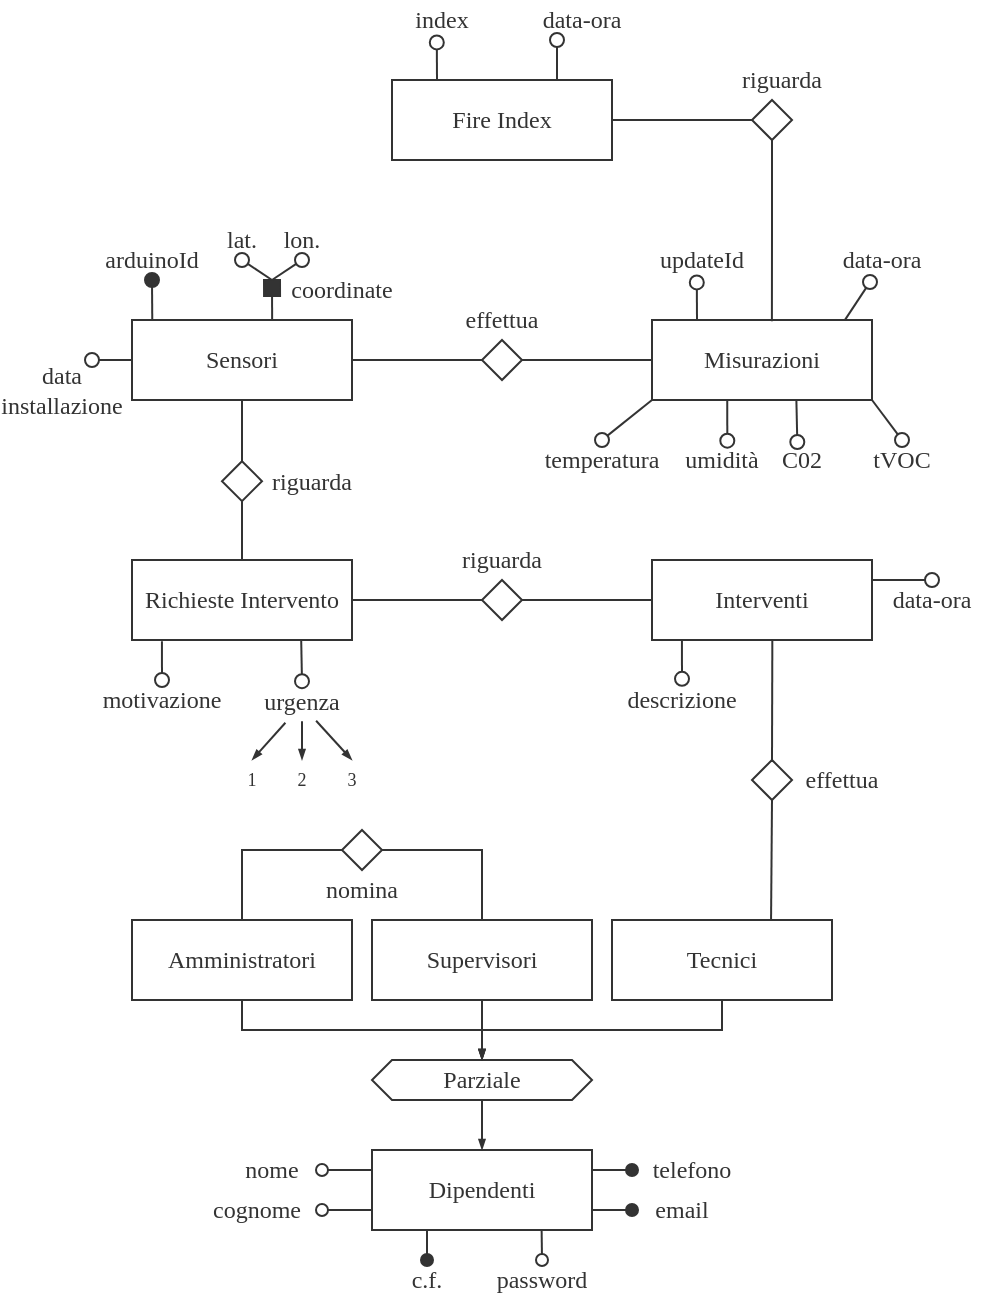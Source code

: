 <mxfile version="13.9.5" type="device"><diagram id="EmNX-j8E7ou8XOHz1LRe" name="Page-1"><mxGraphModel dx="276" dy="160" grid="1" gridSize="10" guides="1" tooltips="1" connect="1" arrows="1" fold="1" page="1" pageScale="1" pageWidth="827" pageHeight="1169" math="0" shadow="0"><root><mxCell id="0"/><mxCell id="1" parent="0"/><mxCell id="hoLXm70MXZEOUsilYHM7-2" style="edgeStyle=orthogonalEdgeStyle;orthogonalLoop=1;jettySize=auto;html=1;exitX=0.274;exitY=0.006;exitDx=0;exitDy=0;fontFamily=Nunito;fontSource=https%3A%2F%2Ffonts.googleapis.com%2Fcss%3Ffamily%3DNunito;endArrow=oval;endFill=1;exitPerimeter=0;entryX=0.5;entryY=1;entryDx=0;entryDy=0;endSize=7;fontColor=#333333;strokeColor=#333333;" edge="1" parent="1" target="hoLXm70MXZEOUsilYHM7-3"><mxGeometry relative="1" as="geometry"><mxPoint x="230" y="300" as="targetPoint"/><mxPoint x="230.14" y="320.24" as="sourcePoint"/><Array as="points"/></mxGeometry></mxCell><mxCell id="hoLXm70MXZEOUsilYHM7-5" style="rounded=0;orthogonalLoop=1;jettySize=auto;html=1;exitX=0.637;exitY=0.007;exitDx=0;exitDy=0;endArrow=box;endFill=1;endSize=6;fontFamily=Nunito;fontSource=https%3A%2F%2Ffonts.googleapis.com%2Fcss%3Ffamily%3DNunito;fontColor=#333333;strokeColor=#333333;exitPerimeter=0;startFill=1;" edge="1" parent="1" source="hoLXm70MXZEOUsilYHM7-1"><mxGeometry relative="1" as="geometry"><mxPoint x="287.49" y="320" as="sourcePoint"/><mxPoint x="290" y="300" as="targetPoint"/></mxGeometry></mxCell><mxCell id="hoLXm70MXZEOUsilYHM7-79" style="edgeStyle=elbowEdgeStyle;rounded=0;orthogonalLoop=1;jettySize=auto;elbow=vertical;html=1;exitX=1;exitY=0.5;exitDx=0;exitDy=0;entryX=0;entryY=0.5;entryDx=0;entryDy=0;endArrow=none;endFill=0;endSize=3;strokeColor=#333333;fontFamily=Nunito;fontSource=https%3A%2F%2Ffonts.googleapis.com%2Fcss%3Ffamily%3DNunito;fontSize=12;fontColor=#333333;" edge="1" parent="1" source="hoLXm70MXZEOUsilYHM7-1" target="hoLXm70MXZEOUsilYHM7-74"><mxGeometry relative="1" as="geometry"/></mxCell><mxCell id="hoLXm70MXZEOUsilYHM7-1" value="Sensori" style="whiteSpace=wrap;html=1;fillColor=none;fontFamily=Nunito;fontSource=https%3A%2F%2Ffonts.googleapis.com%2Fcss%3Ffamily%3DNunito;fontColor=#333333;strokeColor=#333333;" vertex="1" parent="1"><mxGeometry x="220" y="320" width="110" height="40" as="geometry"/></mxCell><mxCell id="hoLXm70MXZEOUsilYHM7-3" value="arduinoId" style="text;html=1;fillColor=none;align=center;verticalAlign=middle;whiteSpace=wrap;rounded=0;fontFamily=Nunito;fontSource=https%3A%2F%2Ffonts.googleapis.com%2Fcss%3Ffamily%3DNunito;fontColor=#333333;" vertex="1" parent="1"><mxGeometry x="210" y="280" width="40" height="20" as="geometry"/></mxCell><mxCell id="hoLXm70MXZEOUsilYHM7-11" style="rounded=0;orthogonalLoop=1;jettySize=auto;html=1;entryX=0.5;entryY=1;entryDx=0;entryDy=0;endArrow=oval;endFill=0;endSize=7;strokeColor=#333333;fontFamily=Nunito;fontSource=https%3A%2F%2Ffonts.googleapis.com%2Fcss%3Ffamily%3DNunito;fontColor=#333333;" edge="1" parent="1" target="hoLXm70MXZEOUsilYHM7-8"><mxGeometry relative="1" as="geometry"><mxPoint x="290" y="300" as="sourcePoint"/></mxGeometry></mxCell><mxCell id="hoLXm70MXZEOUsilYHM7-12" style="rounded=0;orthogonalLoop=1;jettySize=auto;html=1;entryX=0.5;entryY=1;entryDx=0;entryDy=0;endArrow=oval;endFill=0;endSize=7;strokeColor=#333333;fontFamily=Nunito;fontSource=https%3A%2F%2Ffonts.googleapis.com%2Fcss%3Ffamily%3DNunito;fontColor=#333333;" edge="1" parent="1" target="hoLXm70MXZEOUsilYHM7-9"><mxGeometry relative="1" as="geometry"><mxPoint x="290" y="300" as="sourcePoint"/></mxGeometry></mxCell><mxCell id="hoLXm70MXZEOUsilYHM7-4" value="coordinate" style="text;html=1;fillColor=none;align=center;verticalAlign=middle;whiteSpace=wrap;rounded=0;fontFamily=Nunito;fontSource=https%3A%2F%2Ffonts.googleapis.com%2Fcss%3Ffamily%3DNunito;fontColor=#333333;" vertex="1" parent="1"><mxGeometry x="290" y="290" width="70" height="30" as="geometry"/></mxCell><mxCell id="hoLXm70MXZEOUsilYHM7-8" value="lat." style="text;html=1;fillColor=none;align=center;verticalAlign=middle;whiteSpace=wrap;rounded=0;fontFamily=Nunito;fontSource=https%3A%2F%2Ffonts.googleapis.com%2Fcss%3Ffamily%3DNunito;fontColor=#333333;" vertex="1" parent="1"><mxGeometry x="260" y="270" width="30" height="20" as="geometry"/></mxCell><mxCell id="hoLXm70MXZEOUsilYHM7-9" value="lon." style="text;html=1;fillColor=none;align=center;verticalAlign=middle;whiteSpace=wrap;rounded=0;fontFamily=Nunito;fontSource=https%3A%2F%2Ffonts.googleapis.com%2Fcss%3Ffamily%3DNunito;fontColor=#333333;" vertex="1" parent="1"><mxGeometry x="290" y="270" width="30" height="20" as="geometry"/></mxCell><mxCell id="hoLXm70MXZEOUsilYHM7-13" style="edgeStyle=orthogonalEdgeStyle;orthogonalLoop=1;jettySize=auto;html=1;exitX=0;exitY=0.5;exitDx=0;exitDy=0;fontFamily=Nunito;fontSource=https%3A%2F%2Ffonts.googleapis.com%2Fcss%3Ffamily%3DNunito;endArrow=oval;endFill=0;endSize=7;fontColor=#333333;strokeColor=#333333;" edge="1" parent="1" source="hoLXm70MXZEOUsilYHM7-1"><mxGeometry relative="1" as="geometry"><mxPoint x="200" y="340" as="targetPoint"/><mxPoint x="240.14" y="330.24" as="sourcePoint"/><Array as="points"/></mxGeometry></mxCell><mxCell id="hoLXm70MXZEOUsilYHM7-14" value="data installazione" style="text;html=1;fillColor=none;align=center;verticalAlign=middle;whiteSpace=wrap;rounded=0;fontFamily=Nunito;fontSource=https%3A%2F%2Ffonts.googleapis.com%2Fcss%3Ffamily%3DNunito;fontColor=#333333;" vertex="1" parent="1"><mxGeometry x="160" y="340" width="50" height="30" as="geometry"/></mxCell><mxCell id="hoLXm70MXZEOUsilYHM7-24" style="edgeStyle=none;rounded=0;orthogonalLoop=1;jettySize=auto;html=1;exitX=0.838;exitY=0.99;exitDx=0;exitDy=0;entryX=0.453;entryY=0.05;entryDx=0;entryDy=0;entryPerimeter=0;endArrow=oval;endFill=0;endSize=7;strokeColor=#333333;fontFamily=Nunito;fontSource=https%3A%2F%2Ffonts.googleapis.com%2Fcss%3Ffamily%3DNunito;fontColor=#333333;exitPerimeter=0;" edge="1" parent="1" target="hoLXm70MXZEOUsilYHM7-21"><mxGeometry relative="1" as="geometry"><mxPoint x="552.18" y="359.6" as="sourcePoint"/></mxGeometry></mxCell><mxCell id="hoLXm70MXZEOUsilYHM7-25" style="edgeStyle=none;rounded=0;orthogonalLoop=1;jettySize=auto;html=1;exitX=0.433;exitY=0.999;exitDx=0;exitDy=0;entryX=0.553;entryY=0.017;entryDx=0;entryDy=0;entryPerimeter=0;endArrow=oval;endFill=0;endSize=7;strokeColor=#333333;fontFamily=Nunito;fontSource=https%3A%2F%2Ffonts.googleapis.com%2Fcss%3Ffamily%3DNunito;fontColor=#333333;exitPerimeter=0;" edge="1" parent="1" target="hoLXm70MXZEOUsilYHM7-20"><mxGeometry relative="1" as="geometry"><mxPoint x="517.63" y="359.96" as="sourcePoint"/></mxGeometry></mxCell><mxCell id="hoLXm70MXZEOUsilYHM7-31" style="edgeStyle=none;rounded=0;orthogonalLoop=1;jettySize=auto;html=1;exitX=0;exitY=1;exitDx=0;exitDy=0;entryX=0.5;entryY=0;entryDx=0;entryDy=0;endArrow=oval;endFill=0;endSize=7;strokeColor=#333333;fontFamily=Nunito;fontSource=https%3A%2F%2Ffonts.googleapis.com%2Fcss%3Ffamily%3DNunito;fontColor=#333333;" edge="1" parent="1" source="hoLXm70MXZEOUsilYHM7-15" target="hoLXm70MXZEOUsilYHM7-19"><mxGeometry relative="1" as="geometry"/></mxCell><mxCell id="hoLXm70MXZEOUsilYHM7-32" style="edgeStyle=none;rounded=0;orthogonalLoop=1;jettySize=auto;html=1;exitX=1;exitY=1;exitDx=0;exitDy=0;entryX=0.5;entryY=0;entryDx=0;entryDy=0;endArrow=oval;endFill=0;endSize=7;strokeColor=#333333;fontFamily=Nunito;fontSource=https%3A%2F%2Ffonts.googleapis.com%2Fcss%3Ffamily%3DNunito;fontColor=#333333;" edge="1" parent="1" source="hoLXm70MXZEOUsilYHM7-15" target="hoLXm70MXZEOUsilYHM7-22"><mxGeometry relative="1" as="geometry"/></mxCell><mxCell id="hoLXm70MXZEOUsilYHM7-33" style="edgeStyle=none;rounded=0;orthogonalLoop=1;jettySize=auto;html=1;exitX=0.75;exitY=0;exitDx=0;exitDy=0;entryX=0.448;entryY=1.06;entryDx=0;entryDy=0;entryPerimeter=0;endArrow=oval;endFill=0;endSize=7;strokeColor=#333333;fontFamily=Nunito;fontSource=https%3A%2F%2Ffonts.googleapis.com%2Fcss%3Ffamily%3DNunito;fontColor=#333333;" edge="1" parent="1" target="hoLXm70MXZEOUsilYHM7-29"><mxGeometry relative="1" as="geometry"><mxPoint x="502.5" y="320" as="sourcePoint"/></mxGeometry></mxCell><mxCell id="hoLXm70MXZEOUsilYHM7-36" style="edgeStyle=none;rounded=0;orthogonalLoop=1;jettySize=auto;html=1;exitX=0.878;exitY=-0.005;exitDx=0;exitDy=0;endArrow=oval;endFill=0;endSize=7;strokeColor=#333333;fontFamily=Nunito;fontSource=https%3A%2F%2Ffonts.googleapis.com%2Fcss%3Ffamily%3DNunito;fontColor=#333333;exitPerimeter=0;" edge="1" parent="1" source="hoLXm70MXZEOUsilYHM7-15"><mxGeometry relative="1" as="geometry"><mxPoint x="587.5" y="320" as="sourcePoint"/><mxPoint x="589" y="301" as="targetPoint"/></mxGeometry></mxCell><mxCell id="hoLXm70MXZEOUsilYHM7-15" value="Misurazioni" style="whiteSpace=wrap;html=1;fillColor=none;fontFamily=Nunito;fontSource=https%3A%2F%2Ffonts.googleapis.com%2Fcss%3Ffamily%3DNunito;fontColor=#333333;strokeColor=#333333;" vertex="1" parent="1"><mxGeometry x="480" y="320" width="110" height="40" as="geometry"/></mxCell><mxCell id="hoLXm70MXZEOUsilYHM7-17" value="data-ora" style="text;html=1;fillColor=none;align=center;verticalAlign=middle;whiteSpace=wrap;rounded=0;fontFamily=Nunito;fontSource=https%3A%2F%2Ffonts.googleapis.com%2Fcss%3Ffamily%3DNunito;fontColor=#333333;" vertex="1" parent="1"><mxGeometry x="560" y="280" width="70" height="20" as="geometry"/></mxCell><mxCell id="hoLXm70MXZEOUsilYHM7-19" value="temperatura" style="text;html=1;fillColor=none;align=center;verticalAlign=middle;whiteSpace=wrap;rounded=0;fontFamily=Nunito;fontSource=https%3A%2F%2Ffonts.googleapis.com%2Fcss%3Ffamily%3DNunito;fontColor=#333333;" vertex="1" parent="1"><mxGeometry x="430" y="380" width="50" height="20" as="geometry"/></mxCell><mxCell id="hoLXm70MXZEOUsilYHM7-20" value="umidità" style="text;html=1;fillColor=none;align=center;verticalAlign=middle;whiteSpace=wrap;rounded=0;fontFamily=Nunito;fontSource=https%3A%2F%2Ffonts.googleapis.com%2Fcss%3Ffamily%3DNunito;fontColor=#333333;" vertex="1" parent="1"><mxGeometry x="490" y="380" width="50" height="20" as="geometry"/></mxCell><mxCell id="hoLXm70MXZEOUsilYHM7-21" value="C02" style="text;html=1;fillColor=none;align=center;verticalAlign=middle;whiteSpace=wrap;rounded=0;fontFamily=Nunito;fontSource=https%3A%2F%2Ffonts.googleapis.com%2Fcss%3Ffamily%3DNunito;fontColor=#333333;" vertex="1" parent="1"><mxGeometry x="530" y="380" width="50" height="20" as="geometry"/></mxCell><mxCell id="hoLXm70MXZEOUsilYHM7-22" value="tVOC" style="text;html=1;fillColor=none;align=center;verticalAlign=middle;whiteSpace=wrap;rounded=0;fontFamily=Nunito;fontSource=https%3A%2F%2Ffonts.googleapis.com%2Fcss%3Ffamily%3DNunito;fontColor=#333333;" vertex="1" parent="1"><mxGeometry x="580" y="380" width="50" height="20" as="geometry"/></mxCell><mxCell id="hoLXm70MXZEOUsilYHM7-29" value="updateId" style="text;html=1;fillColor=none;align=center;verticalAlign=middle;whiteSpace=wrap;rounded=0;fontFamily=Nunito;fontSource=https%3A%2F%2Ffonts.googleapis.com%2Fcss%3Ffamily%3DNunito;fontColor=#333333;" vertex="1" parent="1"><mxGeometry x="480" y="280" width="50" height="20" as="geometry"/></mxCell><mxCell id="hoLXm70MXZEOUsilYHM7-42" style="edgeStyle=none;rounded=0;orthogonalLoop=1;jettySize=auto;html=1;exitX=0.136;exitY=1.015;exitDx=0;exitDy=0;entryX=0.5;entryY=0;entryDx=0;entryDy=0;endArrow=oval;endFill=0;endSize=7;strokeColor=#333333;fontFamily=Nunito;fontSource=https%3A%2F%2Ffonts.googleapis.com%2Fcss%3Ffamily%3DNunito;fontColor=#333333;exitPerimeter=0;" edge="1" parent="1" source="hoLXm70MXZEOUsilYHM7-38" target="hoLXm70MXZEOUsilYHM7-40"><mxGeometry relative="1" as="geometry"/></mxCell><mxCell id="hoLXm70MXZEOUsilYHM7-43" style="edgeStyle=none;rounded=0;orthogonalLoop=1;jettySize=auto;html=1;exitX=0.86;exitY=0.985;exitDx=0;exitDy=0;entryX=0.5;entryY=0;entryDx=0;entryDy=0;endArrow=oval;endFill=0;endSize=7;strokeColor=#333333;fontFamily=Nunito;fontSource=https%3A%2F%2Ffonts.googleapis.com%2Fcss%3Ffamily%3DNunito;fontColor=#333333;exitPerimeter=0;" edge="1" parent="1" target="hoLXm70MXZEOUsilYHM7-41"><mxGeometry relative="1" as="geometry"><mxPoint x="304.6" y="480" as="sourcePoint"/></mxGeometry></mxCell><mxCell id="hoLXm70MXZEOUsilYHM7-81" style="edgeStyle=elbowEdgeStyle;rounded=0;orthogonalLoop=1;jettySize=auto;elbow=vertical;html=1;exitX=1;exitY=0.5;exitDx=0;exitDy=0;entryX=0;entryY=0.5;entryDx=0;entryDy=0;endArrow=none;endFill=0;endSize=3;strokeColor=#333333;fontFamily=Nunito;fontSource=https%3A%2F%2Ffonts.googleapis.com%2Fcss%3Ffamily%3DNunito;fontSize=12;fontColor=#333333;" edge="1" parent="1" source="hoLXm70MXZEOUsilYHM7-38" target="hoLXm70MXZEOUsilYHM7-73"><mxGeometry relative="1" as="geometry"/></mxCell><mxCell id="hoLXm70MXZEOUsilYHM7-83" style="edgeStyle=elbowEdgeStyle;rounded=0;orthogonalLoop=1;jettySize=auto;elbow=vertical;html=1;exitX=0.5;exitY=0;exitDx=0;exitDy=0;entryX=0.5;entryY=1;entryDx=0;entryDy=0;endArrow=none;endFill=0;endSize=3;strokeColor=#333333;fontFamily=Nunito;fontSource=https%3A%2F%2Ffonts.googleapis.com%2Fcss%3Ffamily%3DNunito;fontSize=12;fontColor=#333333;" edge="1" parent="1" source="hoLXm70MXZEOUsilYHM7-38" target="hoLXm70MXZEOUsilYHM7-75"><mxGeometry relative="1" as="geometry"/></mxCell><mxCell id="hoLXm70MXZEOUsilYHM7-38" value="Richieste Intervento" style="whiteSpace=wrap;html=1;fillColor=none;fontFamily=Nunito;fontSource=https%3A%2F%2Ffonts.googleapis.com%2Fcss%3Ffamily%3DNunito;fontColor=#333333;strokeColor=#333333;" vertex="1" parent="1"><mxGeometry x="220" y="440" width="110" height="40" as="geometry"/></mxCell><mxCell id="hoLXm70MXZEOUsilYHM7-86" style="rounded=0;orthogonalLoop=1;jettySize=auto;elbow=vertical;html=1;exitX=1;exitY=0.25;exitDx=0;exitDy=0;endArrow=oval;endFill=0;endSize=7;strokeColor=#333333;fontFamily=Nunito;fontSource=https%3A%2F%2Ffonts.googleapis.com%2Fcss%3Ffamily%3DNunito;fontSize=12;fontColor=#333333;" edge="1" parent="1" source="hoLXm70MXZEOUsilYHM7-39"><mxGeometry relative="1" as="geometry"><mxPoint x="620" y="450" as="targetPoint"/></mxGeometry></mxCell><mxCell id="hoLXm70MXZEOUsilYHM7-39" value="Interventi" style="whiteSpace=wrap;html=1;fillColor=none;fontFamily=Nunito;fontSource=https%3A%2F%2Ffonts.googleapis.com%2Fcss%3Ffamily%3DNunito;fontColor=#333333;strokeColor=#333333;" vertex="1" parent="1"><mxGeometry x="480" y="440" width="110" height="40" as="geometry"/></mxCell><mxCell id="hoLXm70MXZEOUsilYHM7-40" value="motivazione" style="text;html=1;fillColor=none;align=center;verticalAlign=middle;whiteSpace=wrap;rounded=0;fontFamily=Nunito;fontSource=https%3A%2F%2Ffonts.googleapis.com%2Fcss%3Ffamily%3DNunito;fontColor=#333333;" vertex="1" parent="1"><mxGeometry x="210" y="500" width="50" height="20" as="geometry"/></mxCell><mxCell id="hoLXm70MXZEOUsilYHM7-49" style="edgeStyle=none;rounded=0;orthogonalLoop=1;jettySize=auto;html=1;exitX=0.5;exitY=1;exitDx=0;exitDy=0;entryX=0.5;entryY=0;entryDx=0;entryDy=0;endArrow=blockThin;endFill=1;endSize=3;strokeColor=#333333;fontFamily=Nunito;fontSource=https%3A%2F%2Ffonts.googleapis.com%2Fcss%3Ffamily%3DNunito;fontColor=#333333;" edge="1" parent="1" source="hoLXm70MXZEOUsilYHM7-41" target="hoLXm70MXZEOUsilYHM7-47"><mxGeometry relative="1" as="geometry"/></mxCell><mxCell id="hoLXm70MXZEOUsilYHM7-50" style="edgeStyle=none;rounded=0;orthogonalLoop=1;jettySize=auto;html=1;exitX=0.641;exitY=0.989;exitDx=0;exitDy=0;entryX=0.5;entryY=0;entryDx=0;entryDy=0;endArrow=blockThin;endFill=1;endSize=3;strokeColor=#333333;fontFamily=Nunito;fontSource=https%3A%2F%2Ffonts.googleapis.com%2Fcss%3Ffamily%3DNunito;fontColor=#333333;exitPerimeter=0;" edge="1" parent="1" source="hoLXm70MXZEOUsilYHM7-41" target="hoLXm70MXZEOUsilYHM7-48"><mxGeometry relative="1" as="geometry"/></mxCell><mxCell id="hoLXm70MXZEOUsilYHM7-41" value="urgenza" style="text;html=1;fillColor=none;align=center;verticalAlign=middle;whiteSpace=wrap;rounded=0;fontFamily=Nunito;fontSource=https%3A%2F%2Ffonts.googleapis.com%2Fcss%3Ffamily%3DNunito;fontColor=#333333;" vertex="1" parent="1"><mxGeometry x="280" y="500.6" width="50" height="20" as="geometry"/></mxCell><mxCell id="hoLXm70MXZEOUsilYHM7-45" value="" style="endArrow=blockThin;html=1;strokeColor=#333333;fontFamily=Nunito;fontSource=https%3A%2F%2Ffonts.googleapis.com%2Fcss%3Ffamily%3DNunito;fontColor=#333333;exitX=0.334;exitY=1.038;exitDx=0;exitDy=0;exitPerimeter=0;endFill=1;entryX=0.5;entryY=0;entryDx=0;entryDy=0;endSize=3;" edge="1" parent="1" source="hoLXm70MXZEOUsilYHM7-41" target="hoLXm70MXZEOUsilYHM7-46"><mxGeometry width="50" height="50" relative="1" as="geometry"><mxPoint x="360" y="460" as="sourcePoint"/><mxPoint x="280" y="540" as="targetPoint"/></mxGeometry></mxCell><mxCell id="hoLXm70MXZEOUsilYHM7-46" value="1" style="text;html=1;fillColor=none;align=center;verticalAlign=middle;whiteSpace=wrap;rounded=0;fontFamily=Nunito;fontSource=https%3A%2F%2Ffonts.googleapis.com%2Fcss%3Ffamily%3DNunito;fontColor=#333333;fontSize=9;" vertex="1" parent="1"><mxGeometry x="260" y="540" width="40" height="20" as="geometry"/></mxCell><mxCell id="hoLXm70MXZEOUsilYHM7-47" value="2" style="text;html=1;fillColor=none;align=center;verticalAlign=middle;whiteSpace=wrap;rounded=0;fontFamily=Nunito;fontSource=https%3A%2F%2Ffonts.googleapis.com%2Fcss%3Ffamily%3DNunito;fontColor=#333333;fontSize=9;" vertex="1" parent="1"><mxGeometry x="285" y="540" width="40" height="20" as="geometry"/></mxCell><mxCell id="hoLXm70MXZEOUsilYHM7-48" value="3" style="text;html=1;fillColor=none;align=center;verticalAlign=middle;whiteSpace=wrap;rounded=0;fontFamily=Nunito;fontSource=https%3A%2F%2Ffonts.googleapis.com%2Fcss%3Ffamily%3DNunito;fontColor=#333333;fontSize=9;" vertex="1" parent="1"><mxGeometry x="310" y="540" width="40" height="20" as="geometry"/></mxCell><mxCell id="hoLXm70MXZEOUsilYHM7-51" style="edgeStyle=none;rounded=0;orthogonalLoop=1;jettySize=auto;html=1;exitX=0.136;exitY=1.015;exitDx=0;exitDy=0;entryX=0.5;entryY=0;entryDx=0;entryDy=0;endArrow=oval;endFill=0;endSize=7;strokeColor=#333333;fontFamily=Nunito;fontSource=https%3A%2F%2Ffonts.googleapis.com%2Fcss%3Ffamily%3DNunito;fontColor=#333333;exitPerimeter=0;" edge="1" parent="1" target="hoLXm70MXZEOUsilYHM7-52"><mxGeometry relative="1" as="geometry"><mxPoint x="494.96" y="480" as="sourcePoint"/></mxGeometry></mxCell><mxCell id="hoLXm70MXZEOUsilYHM7-52" value="descrizione" style="text;html=1;fillColor=none;align=center;verticalAlign=middle;whiteSpace=wrap;rounded=0;fontFamily=Nunito;fontSource=https%3A%2F%2Ffonts.googleapis.com%2Fcss%3Ffamily%3DNunito;fontColor=#333333;" vertex="1" parent="1"><mxGeometry x="470" y="499.4" width="50" height="20.6" as="geometry"/></mxCell><mxCell id="hoLXm70MXZEOUsilYHM7-54" value="data-ora" style="text;html=1;fillColor=none;align=center;verticalAlign=middle;whiteSpace=wrap;rounded=0;fontFamily=Nunito;fontSource=https%3A%2F%2Ffonts.googleapis.com%2Fcss%3Ffamily%3DNunito;fontColor=#333333;" vertex="1" parent="1"><mxGeometry x="590" y="450" width="60" height="20" as="geometry"/></mxCell><mxCell id="hoLXm70MXZEOUsilYHM7-59" style="edgeStyle=none;rounded=0;orthogonalLoop=1;jettySize=auto;html=1;exitX=0.75;exitY=0;exitDx=0;exitDy=0;entryX=0.25;entryY=1;entryDx=0;entryDy=0;endArrow=oval;endFill=0;endSize=7;strokeColor=#333333;fontFamily=Nunito;fontSource=https%3A%2F%2Ffonts.googleapis.com%2Fcss%3Ffamily%3DNunito;fontSize=9;fontColor=#333333;" edge="1" parent="1" source="hoLXm70MXZEOUsilYHM7-55" target="hoLXm70MXZEOUsilYHM7-58"><mxGeometry relative="1" as="geometry"/></mxCell><mxCell id="hoLXm70MXZEOUsilYHM7-55" value="Fire Index" style="whiteSpace=wrap;html=1;fillColor=none;fontFamily=Nunito;fontSource=https%3A%2F%2Ffonts.googleapis.com%2Fcss%3Ffamily%3DNunito;fontColor=#333333;strokeColor=#333333;" vertex="1" parent="1"><mxGeometry x="350" y="200" width="110" height="40" as="geometry"/></mxCell><mxCell id="hoLXm70MXZEOUsilYHM7-56" style="edgeStyle=none;rounded=0;orthogonalLoop=1;jettySize=auto;html=1;exitX=0.75;exitY=0;exitDx=0;exitDy=0;entryX=0.448;entryY=1.06;entryDx=0;entryDy=0;entryPerimeter=0;endArrow=oval;endFill=0;endSize=7;strokeColor=#333333;fontFamily=Nunito;fontSource=https%3A%2F%2Ffonts.googleapis.com%2Fcss%3Ffamily%3DNunito;fontColor=#333333;" edge="1" parent="1" target="hoLXm70MXZEOUsilYHM7-57"><mxGeometry relative="1" as="geometry"><mxPoint x="372.5" y="200" as="sourcePoint"/></mxGeometry></mxCell><mxCell id="hoLXm70MXZEOUsilYHM7-57" value="index" style="text;html=1;fillColor=none;align=center;verticalAlign=middle;whiteSpace=wrap;rounded=0;fontFamily=Nunito;fontSource=https%3A%2F%2Ffonts.googleapis.com%2Fcss%3Ffamily%3DNunito;fontColor=#333333;" vertex="1" parent="1"><mxGeometry x="350" y="160" width="50" height="20" as="geometry"/></mxCell><mxCell id="hoLXm70MXZEOUsilYHM7-58" value="data-ora" style="text;html=1;fillColor=none;align=center;verticalAlign=middle;whiteSpace=wrap;rounded=0;fontFamily=Nunito;fontSource=https%3A%2F%2Ffonts.googleapis.com%2Fcss%3Ffamily%3DNunito;fontColor=#333333;" vertex="1" parent="1"><mxGeometry x="420" y="160" width="50" height="20" as="geometry"/></mxCell><mxCell id="hoLXm70MXZEOUsilYHM7-110" style="edgeStyle=none;rounded=0;orthogonalLoop=1;jettySize=auto;html=1;exitX=0;exitY=0.25;exitDx=0;exitDy=0;entryX=1;entryY=0.5;entryDx=0;entryDy=0;startFill=1;endArrow=oval;endFill=0;endSize=6;strokeColor=#333333;fontFamily=Nunito;fontSource=https%3A%2F%2Ffonts.googleapis.com%2Fcss%3Ffamily%3DNunito;fontSize=12;fontColor=#333333;" edge="1" parent="1" source="hoLXm70MXZEOUsilYHM7-60" target="hoLXm70MXZEOUsilYHM7-106"><mxGeometry relative="1" as="geometry"/></mxCell><mxCell id="hoLXm70MXZEOUsilYHM7-111" style="edgeStyle=none;rounded=0;orthogonalLoop=1;jettySize=auto;html=1;exitX=0;exitY=0.75;exitDx=0;exitDy=0;entryX=1;entryY=0.5;entryDx=0;entryDy=0;startFill=1;endArrow=oval;endFill=0;endSize=6;strokeColor=#333333;fontFamily=Nunito;fontSource=https%3A%2F%2Ffonts.googleapis.com%2Fcss%3Ffamily%3DNunito;fontSize=12;fontColor=#333333;" edge="1" parent="1" source="hoLXm70MXZEOUsilYHM7-60" target="hoLXm70MXZEOUsilYHM7-107"><mxGeometry relative="1" as="geometry"/></mxCell><mxCell id="hoLXm70MXZEOUsilYHM7-113" style="edgeStyle=none;rounded=0;orthogonalLoop=1;jettySize=auto;html=1;exitX=0.25;exitY=1;exitDx=0;exitDy=0;startFill=1;endArrow=oval;endFill=1;endSize=6;strokeColor=#333333;fontFamily=Nunito;fontSource=https%3A%2F%2Ffonts.googleapis.com%2Fcss%3Ffamily%3DNunito;fontSize=12;fontColor=#333333;" edge="1" parent="1" source="hoLXm70MXZEOUsilYHM7-60" target="hoLXm70MXZEOUsilYHM7-112"><mxGeometry relative="1" as="geometry"/></mxCell><mxCell id="hoLXm70MXZEOUsilYHM7-117" style="edgeStyle=none;rounded=0;orthogonalLoop=1;jettySize=auto;html=1;exitX=0.771;exitY=0.994;exitDx=0;exitDy=0;entryX=0.5;entryY=0;entryDx=0;entryDy=0;startFill=1;endArrow=oval;endFill=0;endSize=6;strokeColor=#333333;fontFamily=Nunito;fontSource=https%3A%2F%2Ffonts.googleapis.com%2Fcss%3Ffamily%3DNunito;fontSize=12;fontColor=#333333;exitPerimeter=0;" edge="1" parent="1" source="hoLXm70MXZEOUsilYHM7-60" target="hoLXm70MXZEOUsilYHM7-116"><mxGeometry relative="1" as="geometry"/></mxCell><mxCell id="hoLXm70MXZEOUsilYHM7-119" style="edgeStyle=none;rounded=0;orthogonalLoop=1;jettySize=auto;html=1;exitX=1;exitY=0.25;exitDx=0;exitDy=0;entryX=0;entryY=0.5;entryDx=0;entryDy=0;startFill=1;endArrow=oval;endFill=1;endSize=6;strokeColor=#333333;fontFamily=Nunito;fontSource=https%3A%2F%2Ffonts.googleapis.com%2Fcss%3Ffamily%3DNunito;fontSize=12;fontColor=#333333;" edge="1" parent="1" source="hoLXm70MXZEOUsilYHM7-60" target="hoLXm70MXZEOUsilYHM7-114"><mxGeometry relative="1" as="geometry"/></mxCell><mxCell id="hoLXm70MXZEOUsilYHM7-120" style="edgeStyle=none;rounded=0;orthogonalLoop=1;jettySize=auto;html=1;exitX=1;exitY=0.75;exitDx=0;exitDy=0;startFill=1;endArrow=oval;endFill=1;endSize=6;strokeColor=#333333;fontFamily=Nunito;fontSource=https%3A%2F%2Ffonts.googleapis.com%2Fcss%3Ffamily%3DNunito;fontSize=12;fontColor=#333333;" edge="1" parent="1" source="hoLXm70MXZEOUsilYHM7-60" target="hoLXm70MXZEOUsilYHM7-115"><mxGeometry relative="1" as="geometry"/></mxCell><mxCell id="hoLXm70MXZEOUsilYHM7-60" value="Dipendenti" style="whiteSpace=wrap;html=1;fillColor=none;fontFamily=Nunito;fontSource=https%3A%2F%2Ffonts.googleapis.com%2Fcss%3Ffamily%3DNunito;fontColor=#333333;strokeColor=#333333;" vertex="1" parent="1"><mxGeometry x="340" y="735" width="110" height="40" as="geometry"/></mxCell><mxCell id="hoLXm70MXZEOUsilYHM7-72" style="edgeStyle=none;rounded=0;orthogonalLoop=1;jettySize=auto;html=1;exitX=0.5;exitY=1;exitDx=0;exitDy=0;entryX=0.5;entryY=0;entryDx=0;entryDy=0;endArrow=blockThin;endFill=1;endSize=3;strokeColor=#333333;fontFamily=Nunito;fontSource=https%3A%2F%2Ffonts.googleapis.com%2Fcss%3Ffamily%3DNunito;fontSize=9;fontColor=#333333;" edge="1" parent="1" source="hoLXm70MXZEOUsilYHM7-61" target="hoLXm70MXZEOUsilYHM7-60"><mxGeometry relative="1" as="geometry"/></mxCell><mxCell id="hoLXm70MXZEOUsilYHM7-61" value="Parziale" style="shape=hexagon;perimeter=hexagonPerimeter2;whiteSpace=wrap;html=1;fixedSize=1;strokeColor=#333333;fillColor=none;fontFamily=Nunito;fontSource=https%3A%2F%2Ffonts.googleapis.com%2Fcss%3Ffamily%3DNunito;fontSize=12;fontColor=#333333;size=10;" vertex="1" parent="1"><mxGeometry x="340" y="690" width="110" height="20" as="geometry"/></mxCell><mxCell id="hoLXm70MXZEOUsilYHM7-70" style="edgeStyle=elbowEdgeStyle;rounded=0;orthogonalLoop=1;jettySize=auto;html=1;exitX=0.5;exitY=1;exitDx=0;exitDy=0;endArrow=blockThin;endFill=1;endSize=3;strokeColor=#333333;fontFamily=Nunito;fontSource=https%3A%2F%2Ffonts.googleapis.com%2Fcss%3Ffamily%3DNunito;fontSize=9;fontColor=#333333;elbow=vertical;" edge="1" parent="1" source="hoLXm70MXZEOUsilYHM7-62"><mxGeometry relative="1" as="geometry"><mxPoint x="395" y="690" as="targetPoint"/></mxGeometry></mxCell><mxCell id="hoLXm70MXZEOUsilYHM7-62" value="Supervisori" style="whiteSpace=wrap;html=1;fillColor=none;fontFamily=Nunito;fontSource=https%3A%2F%2Ffonts.googleapis.com%2Fcss%3Ffamily%3DNunito;fontColor=#333333;strokeColor=#333333;" vertex="1" parent="1"><mxGeometry x="340" y="620" width="110" height="40" as="geometry"/></mxCell><mxCell id="hoLXm70MXZEOUsilYHM7-69" style="edgeStyle=elbowEdgeStyle;rounded=0;orthogonalLoop=1;jettySize=auto;html=1;exitX=0.5;exitY=1;exitDx=0;exitDy=0;entryX=0.5;entryY=0;entryDx=0;entryDy=0;endArrow=blockThin;endFill=1;endSize=3;strokeColor=#333333;fontFamily=Nunito;fontSource=https%3A%2F%2Ffonts.googleapis.com%2Fcss%3Ffamily%3DNunito;fontSize=9;fontColor=#333333;elbow=vertical;" edge="1" parent="1" source="hoLXm70MXZEOUsilYHM7-63" target="hoLXm70MXZEOUsilYHM7-61"><mxGeometry relative="1" as="geometry"/></mxCell><mxCell id="hoLXm70MXZEOUsilYHM7-96" style="edgeStyle=none;rounded=0;orthogonalLoop=1;jettySize=auto;html=1;exitX=0.5;exitY=0;exitDx=0;exitDy=0;entryX=0;entryY=0.5;entryDx=0;entryDy=0;endArrow=none;endFill=0;endSize=7;strokeColor=#333333;fontFamily=Nunito;fontSource=https%3A%2F%2Ffonts.googleapis.com%2Fcss%3Ffamily%3DNunito;fontSize=12;fontColor=#333333;" edge="1" parent="1" source="hoLXm70MXZEOUsilYHM7-63" target="hoLXm70MXZEOUsilYHM7-95"><mxGeometry relative="1" as="geometry"><Array as="points"><mxPoint x="275" y="585"/></Array></mxGeometry></mxCell><mxCell id="hoLXm70MXZEOUsilYHM7-63" value="Amministratori" style="whiteSpace=wrap;html=1;fillColor=none;fontFamily=Nunito;fontSource=https%3A%2F%2Ffonts.googleapis.com%2Fcss%3Ffamily%3DNunito;fontColor=#333333;strokeColor=#333333;" vertex="1" parent="1"><mxGeometry x="220" y="620" width="110" height="40" as="geometry"/></mxCell><mxCell id="hoLXm70MXZEOUsilYHM7-71" style="edgeStyle=elbowEdgeStyle;rounded=0;orthogonalLoop=1;jettySize=auto;html=1;exitX=0.5;exitY=1;exitDx=0;exitDy=0;entryX=0.5;entryY=0;entryDx=0;entryDy=0;endArrow=blockThin;endFill=1;endSize=3;strokeColor=#333333;fontFamily=Nunito;fontSource=https%3A%2F%2Ffonts.googleapis.com%2Fcss%3Ffamily%3DNunito;fontSize=9;fontColor=#333333;elbow=vertical;" edge="1" parent="1" source="hoLXm70MXZEOUsilYHM7-68" target="hoLXm70MXZEOUsilYHM7-61"><mxGeometry relative="1" as="geometry"/></mxCell><mxCell id="hoLXm70MXZEOUsilYHM7-68" value="Tecnici" style="whiteSpace=wrap;html=1;fillColor=none;fontFamily=Nunito;fontSource=https%3A%2F%2Ffonts.googleapis.com%2Fcss%3Ffamily%3DNunito;fontColor=#333333;strokeColor=#333333;" vertex="1" parent="1"><mxGeometry x="460" y="620" width="110" height="40" as="geometry"/></mxCell><mxCell id="hoLXm70MXZEOUsilYHM7-82" style="edgeStyle=elbowEdgeStyle;rounded=0;orthogonalLoop=1;jettySize=auto;elbow=vertical;html=1;exitX=1;exitY=0.5;exitDx=0;exitDy=0;entryX=0;entryY=0.5;entryDx=0;entryDy=0;endArrow=none;endFill=0;endSize=3;strokeColor=#333333;fontFamily=Nunito;fontSource=https%3A%2F%2Ffonts.googleapis.com%2Fcss%3Ffamily%3DNunito;fontSize=12;fontColor=#333333;" edge="1" parent="1" source="hoLXm70MXZEOUsilYHM7-73" target="hoLXm70MXZEOUsilYHM7-39"><mxGeometry relative="1" as="geometry"/></mxCell><mxCell id="hoLXm70MXZEOUsilYHM7-73" value="" style="rhombus;whiteSpace=wrap;html=1;strokeColor=#333333;fillColor=none;fontFamily=Nunito;fontSource=https%3A%2F%2Ffonts.googleapis.com%2Fcss%3Ffamily%3DNunito;fontSize=12;fontColor=#333333;" vertex="1" parent="1"><mxGeometry x="395" y="450" width="20" height="20" as="geometry"/></mxCell><mxCell id="hoLXm70MXZEOUsilYHM7-80" style="edgeStyle=elbowEdgeStyle;rounded=0;orthogonalLoop=1;jettySize=auto;elbow=vertical;html=1;exitX=1;exitY=0.5;exitDx=0;exitDy=0;entryX=0;entryY=0.5;entryDx=0;entryDy=0;endArrow=none;endFill=0;endSize=3;strokeColor=#333333;fontFamily=Nunito;fontSource=https%3A%2F%2Ffonts.googleapis.com%2Fcss%3Ffamily%3DNunito;fontSize=12;fontColor=#333333;" edge="1" parent="1" source="hoLXm70MXZEOUsilYHM7-74" target="hoLXm70MXZEOUsilYHM7-15"><mxGeometry relative="1" as="geometry"/></mxCell><mxCell id="hoLXm70MXZEOUsilYHM7-74" value="" style="rhombus;whiteSpace=wrap;html=1;strokeColor=#333333;fillColor=none;fontFamily=Nunito;fontSource=https%3A%2F%2Ffonts.googleapis.com%2Fcss%3Ffamily%3DNunito;fontSize=12;fontColor=#333333;" vertex="1" parent="1"><mxGeometry x="395" y="330" width="20" height="20" as="geometry"/></mxCell><mxCell id="hoLXm70MXZEOUsilYHM7-84" style="edgeStyle=elbowEdgeStyle;rounded=0;orthogonalLoop=1;jettySize=auto;elbow=vertical;html=1;exitX=0.5;exitY=0;exitDx=0;exitDy=0;entryX=0.5;entryY=1;entryDx=0;entryDy=0;endArrow=none;endFill=0;endSize=3;strokeColor=#333333;fontFamily=Nunito;fontSource=https%3A%2F%2Ffonts.googleapis.com%2Fcss%3Ffamily%3DNunito;fontSize=12;fontColor=#333333;" edge="1" parent="1" source="hoLXm70MXZEOUsilYHM7-75" target="hoLXm70MXZEOUsilYHM7-1"><mxGeometry relative="1" as="geometry"/></mxCell><mxCell id="hoLXm70MXZEOUsilYHM7-75" value="" style="rhombus;whiteSpace=wrap;html=1;strokeColor=#333333;fillColor=none;fontFamily=Nunito;fontSource=https%3A%2F%2Ffonts.googleapis.com%2Fcss%3Ffamily%3DNunito;fontSize=12;fontColor=#333333;" vertex="1" parent="1"><mxGeometry x="265" y="390.6" width="20" height="20" as="geometry"/></mxCell><mxCell id="hoLXm70MXZEOUsilYHM7-77" style="edgeStyle=elbowEdgeStyle;rounded=0;orthogonalLoop=1;jettySize=auto;elbow=vertical;html=1;exitX=0.5;exitY=1;exitDx=0;exitDy=0;entryX=0.545;entryY=0.017;entryDx=0;entryDy=0;entryPerimeter=0;endArrow=none;endFill=0;endSize=3;strokeColor=#333333;fontFamily=Nunito;fontSource=https%3A%2F%2Ffonts.googleapis.com%2Fcss%3Ffamily%3DNunito;fontSize=12;fontColor=#333333;" edge="1" parent="1" source="hoLXm70MXZEOUsilYHM7-76" target="hoLXm70MXZEOUsilYHM7-15"><mxGeometry relative="1" as="geometry"/></mxCell><mxCell id="hoLXm70MXZEOUsilYHM7-78" style="edgeStyle=elbowEdgeStyle;rounded=0;orthogonalLoop=1;jettySize=auto;elbow=vertical;html=1;exitX=0;exitY=0.5;exitDx=0;exitDy=0;entryX=1;entryY=0.5;entryDx=0;entryDy=0;endArrow=none;endFill=0;endSize=3;strokeColor=#333333;fontFamily=Nunito;fontSource=https%3A%2F%2Ffonts.googleapis.com%2Fcss%3Ffamily%3DNunito;fontSize=12;fontColor=#333333;" edge="1" parent="1" source="hoLXm70MXZEOUsilYHM7-76" target="hoLXm70MXZEOUsilYHM7-55"><mxGeometry relative="1" as="geometry"/></mxCell><mxCell id="hoLXm70MXZEOUsilYHM7-76" value="" style="rhombus;whiteSpace=wrap;html=1;strokeColor=#333333;fillColor=none;fontFamily=Nunito;fontSource=https%3A%2F%2Ffonts.googleapis.com%2Fcss%3Ffamily%3DNunito;fontSize=12;fontColor=#333333;" vertex="1" parent="1"><mxGeometry x="530" y="210" width="20" height="20" as="geometry"/></mxCell><mxCell id="hoLXm70MXZEOUsilYHM7-92" style="edgeStyle=none;rounded=0;orthogonalLoop=1;jettySize=auto;html=1;exitX=0.5;exitY=1;exitDx=0;exitDy=0;endArrow=none;endFill=0;endSize=7;strokeColor=#333333;fontFamily=Nunito;fontSource=https%3A%2F%2Ffonts.googleapis.com%2Fcss%3Ffamily%3DNunito;fontSize=12;fontColor=#333333;entryX=0.723;entryY=0.007;entryDx=0;entryDy=0;entryPerimeter=0;" edge="1" parent="1" source="hoLXm70MXZEOUsilYHM7-88" target="hoLXm70MXZEOUsilYHM7-68"><mxGeometry relative="1" as="geometry"><mxPoint x="539" y="611" as="targetPoint"/></mxGeometry></mxCell><mxCell id="hoLXm70MXZEOUsilYHM7-93" style="edgeStyle=none;rounded=0;orthogonalLoop=1;jettySize=auto;html=1;exitX=0.5;exitY=0;exitDx=0;exitDy=0;entryX=0.547;entryY=0.998;entryDx=0;entryDy=0;entryPerimeter=0;endArrow=none;endFill=0;endSize=7;strokeColor=#333333;fontFamily=Nunito;fontSource=https%3A%2F%2Ffonts.googleapis.com%2Fcss%3Ffamily%3DNunito;fontSize=12;fontColor=#333333;" edge="1" parent="1" source="hoLXm70MXZEOUsilYHM7-88" target="hoLXm70MXZEOUsilYHM7-39"><mxGeometry relative="1" as="geometry"/></mxCell><mxCell id="hoLXm70MXZEOUsilYHM7-88" value="" style="rhombus;whiteSpace=wrap;html=1;strokeColor=#333333;fillColor=none;fontFamily=Nunito;fontSource=https%3A%2F%2Ffonts.googleapis.com%2Fcss%3Ffamily%3DNunito;fontSize=12;fontColor=#333333;" vertex="1" parent="1"><mxGeometry x="530" y="540" width="20" height="20" as="geometry"/></mxCell><mxCell id="hoLXm70MXZEOUsilYHM7-97" style="edgeStyle=none;rounded=0;orthogonalLoop=1;jettySize=auto;html=1;exitX=1;exitY=0.5;exitDx=0;exitDy=0;entryX=0.5;entryY=0;entryDx=0;entryDy=0;endArrow=none;endFill=0;endSize=7;strokeColor=#333333;fontFamily=Nunito;fontSource=https%3A%2F%2Ffonts.googleapis.com%2Fcss%3Ffamily%3DNunito;fontSize=12;fontColor=#333333;" edge="1" parent="1" source="hoLXm70MXZEOUsilYHM7-95" target="hoLXm70MXZEOUsilYHM7-62"><mxGeometry relative="1" as="geometry"><Array as="points"><mxPoint x="395" y="585"/></Array></mxGeometry></mxCell><mxCell id="hoLXm70MXZEOUsilYHM7-95" value="" style="rhombus;whiteSpace=wrap;html=1;strokeColor=#333333;fillColor=none;fontFamily=Nunito;fontSource=https%3A%2F%2Ffonts.googleapis.com%2Fcss%3Ffamily%3DNunito;fontSize=12;fontColor=#333333;" vertex="1" parent="1"><mxGeometry x="325" y="575" width="20" height="20" as="geometry"/></mxCell><mxCell id="hoLXm70MXZEOUsilYHM7-99" value="effettua" style="text;html=1;fillColor=none;align=center;verticalAlign=middle;whiteSpace=wrap;rounded=0;fontFamily=Nunito;fontSource=https%3A%2F%2Ffonts.googleapis.com%2Fcss%3Ffamily%3DNunito;fontColor=#333333;" vertex="1" parent="1"><mxGeometry x="380" y="310" width="50" height="20" as="geometry"/></mxCell><mxCell id="hoLXm70MXZEOUsilYHM7-100" value="riguarda" style="text;html=1;fillColor=none;align=center;verticalAlign=middle;whiteSpace=wrap;rounded=0;fontFamily=Nunito;fontSource=https%3A%2F%2Ffonts.googleapis.com%2Fcss%3Ffamily%3DNunito;fontColor=#333333;" vertex="1" parent="1"><mxGeometry x="520" y="190" width="50" height="20" as="geometry"/></mxCell><mxCell id="hoLXm70MXZEOUsilYHM7-101" value="riguarda" style="text;html=1;fillColor=none;align=center;verticalAlign=middle;whiteSpace=wrap;rounded=0;fontFamily=Nunito;fontSource=https%3A%2F%2Ffonts.googleapis.com%2Fcss%3Ffamily%3DNunito;fontColor=#333333;" vertex="1" parent="1"><mxGeometry x="380" y="430" width="50" height="20" as="geometry"/></mxCell><mxCell id="hoLXm70MXZEOUsilYHM7-102" value="riguarda" style="text;html=1;fillColor=none;align=center;verticalAlign=middle;whiteSpace=wrap;rounded=0;fontFamily=Nunito;fontSource=https%3A%2F%2Ffonts.googleapis.com%2Fcss%3Ffamily%3DNunito;fontColor=#333333;" vertex="1" parent="1"><mxGeometry x="285" y="390.6" width="50" height="20" as="geometry"/></mxCell><mxCell id="hoLXm70MXZEOUsilYHM7-103" value="effettua" style="text;html=1;fillColor=none;align=center;verticalAlign=middle;whiteSpace=wrap;rounded=0;fontFamily=Nunito;fontSource=https%3A%2F%2Ffonts.googleapis.com%2Fcss%3Ffamily%3DNunito;fontColor=#333333;" vertex="1" parent="1"><mxGeometry x="550" y="540" width="50" height="20" as="geometry"/></mxCell><mxCell id="hoLXm70MXZEOUsilYHM7-104" value="nomina" style="text;html=1;fillColor=none;align=center;verticalAlign=middle;whiteSpace=wrap;rounded=0;fontFamily=Nunito;fontSource=https%3A%2F%2Ffonts.googleapis.com%2Fcss%3Ffamily%3DNunito;fontColor=#333333;" vertex="1" parent="1"><mxGeometry x="310" y="595" width="50" height="20" as="geometry"/></mxCell><mxCell id="hoLXm70MXZEOUsilYHM7-106" value="nome" style="text;html=1;fillColor=none;align=center;verticalAlign=middle;whiteSpace=wrap;rounded=0;fontFamily=Nunito;fontSource=https%3A%2F%2Ffonts.googleapis.com%2Fcss%3Ffamily%3DNunito;fontColor=#333333;" vertex="1" parent="1"><mxGeometry x="265" y="735" width="50" height="20" as="geometry"/></mxCell><mxCell id="hoLXm70MXZEOUsilYHM7-107" value="cognome" style="text;html=1;fillColor=none;align=center;verticalAlign=middle;whiteSpace=wrap;rounded=0;fontFamily=Nunito;fontSource=https%3A%2F%2Ffonts.googleapis.com%2Fcss%3Ffamily%3DNunito;fontColor=#333333;" vertex="1" parent="1"><mxGeometry x="250" y="755" width="65" height="20" as="geometry"/></mxCell><mxCell id="hoLXm70MXZEOUsilYHM7-112" value="c.f." style="text;html=1;fillColor=none;align=center;verticalAlign=middle;whiteSpace=wrap;rounded=0;fontFamily=Nunito;fontSource=https%3A%2F%2Ffonts.googleapis.com%2Fcss%3Ffamily%3DNunito;fontColor=#333333;" vertex="1" parent="1"><mxGeometry x="335" y="790" width="65" height="20" as="geometry"/></mxCell><mxCell id="hoLXm70MXZEOUsilYHM7-114" value="telefono" style="text;html=1;fillColor=none;align=center;verticalAlign=middle;whiteSpace=wrap;rounded=0;fontFamily=Nunito;fontSource=https%3A%2F%2Ffonts.googleapis.com%2Fcss%3Ffamily%3DNunito;fontColor=#333333;" vertex="1" parent="1"><mxGeometry x="470" y="735" width="60" height="20" as="geometry"/></mxCell><mxCell id="hoLXm70MXZEOUsilYHM7-115" value="email" style="text;html=1;fillColor=none;align=center;verticalAlign=middle;whiteSpace=wrap;rounded=0;fontFamily=Nunito;fontSource=https%3A%2F%2Ffonts.googleapis.com%2Fcss%3Ffamily%3DNunito;fontColor=#333333;" vertex="1" parent="1"><mxGeometry x="470" y="755" width="50" height="20" as="geometry"/></mxCell><mxCell id="hoLXm70MXZEOUsilYHM7-116" value="password" style="text;html=1;fillColor=none;align=center;verticalAlign=middle;whiteSpace=wrap;rounded=0;fontFamily=Nunito;fontSource=https%3A%2F%2Ffonts.googleapis.com%2Fcss%3Ffamily%3DNunito;fontColor=#333333;" vertex="1" parent="1"><mxGeometry x="400" y="790" width="50" height="20" as="geometry"/></mxCell></root></mxGraphModel></diagram></mxfile>